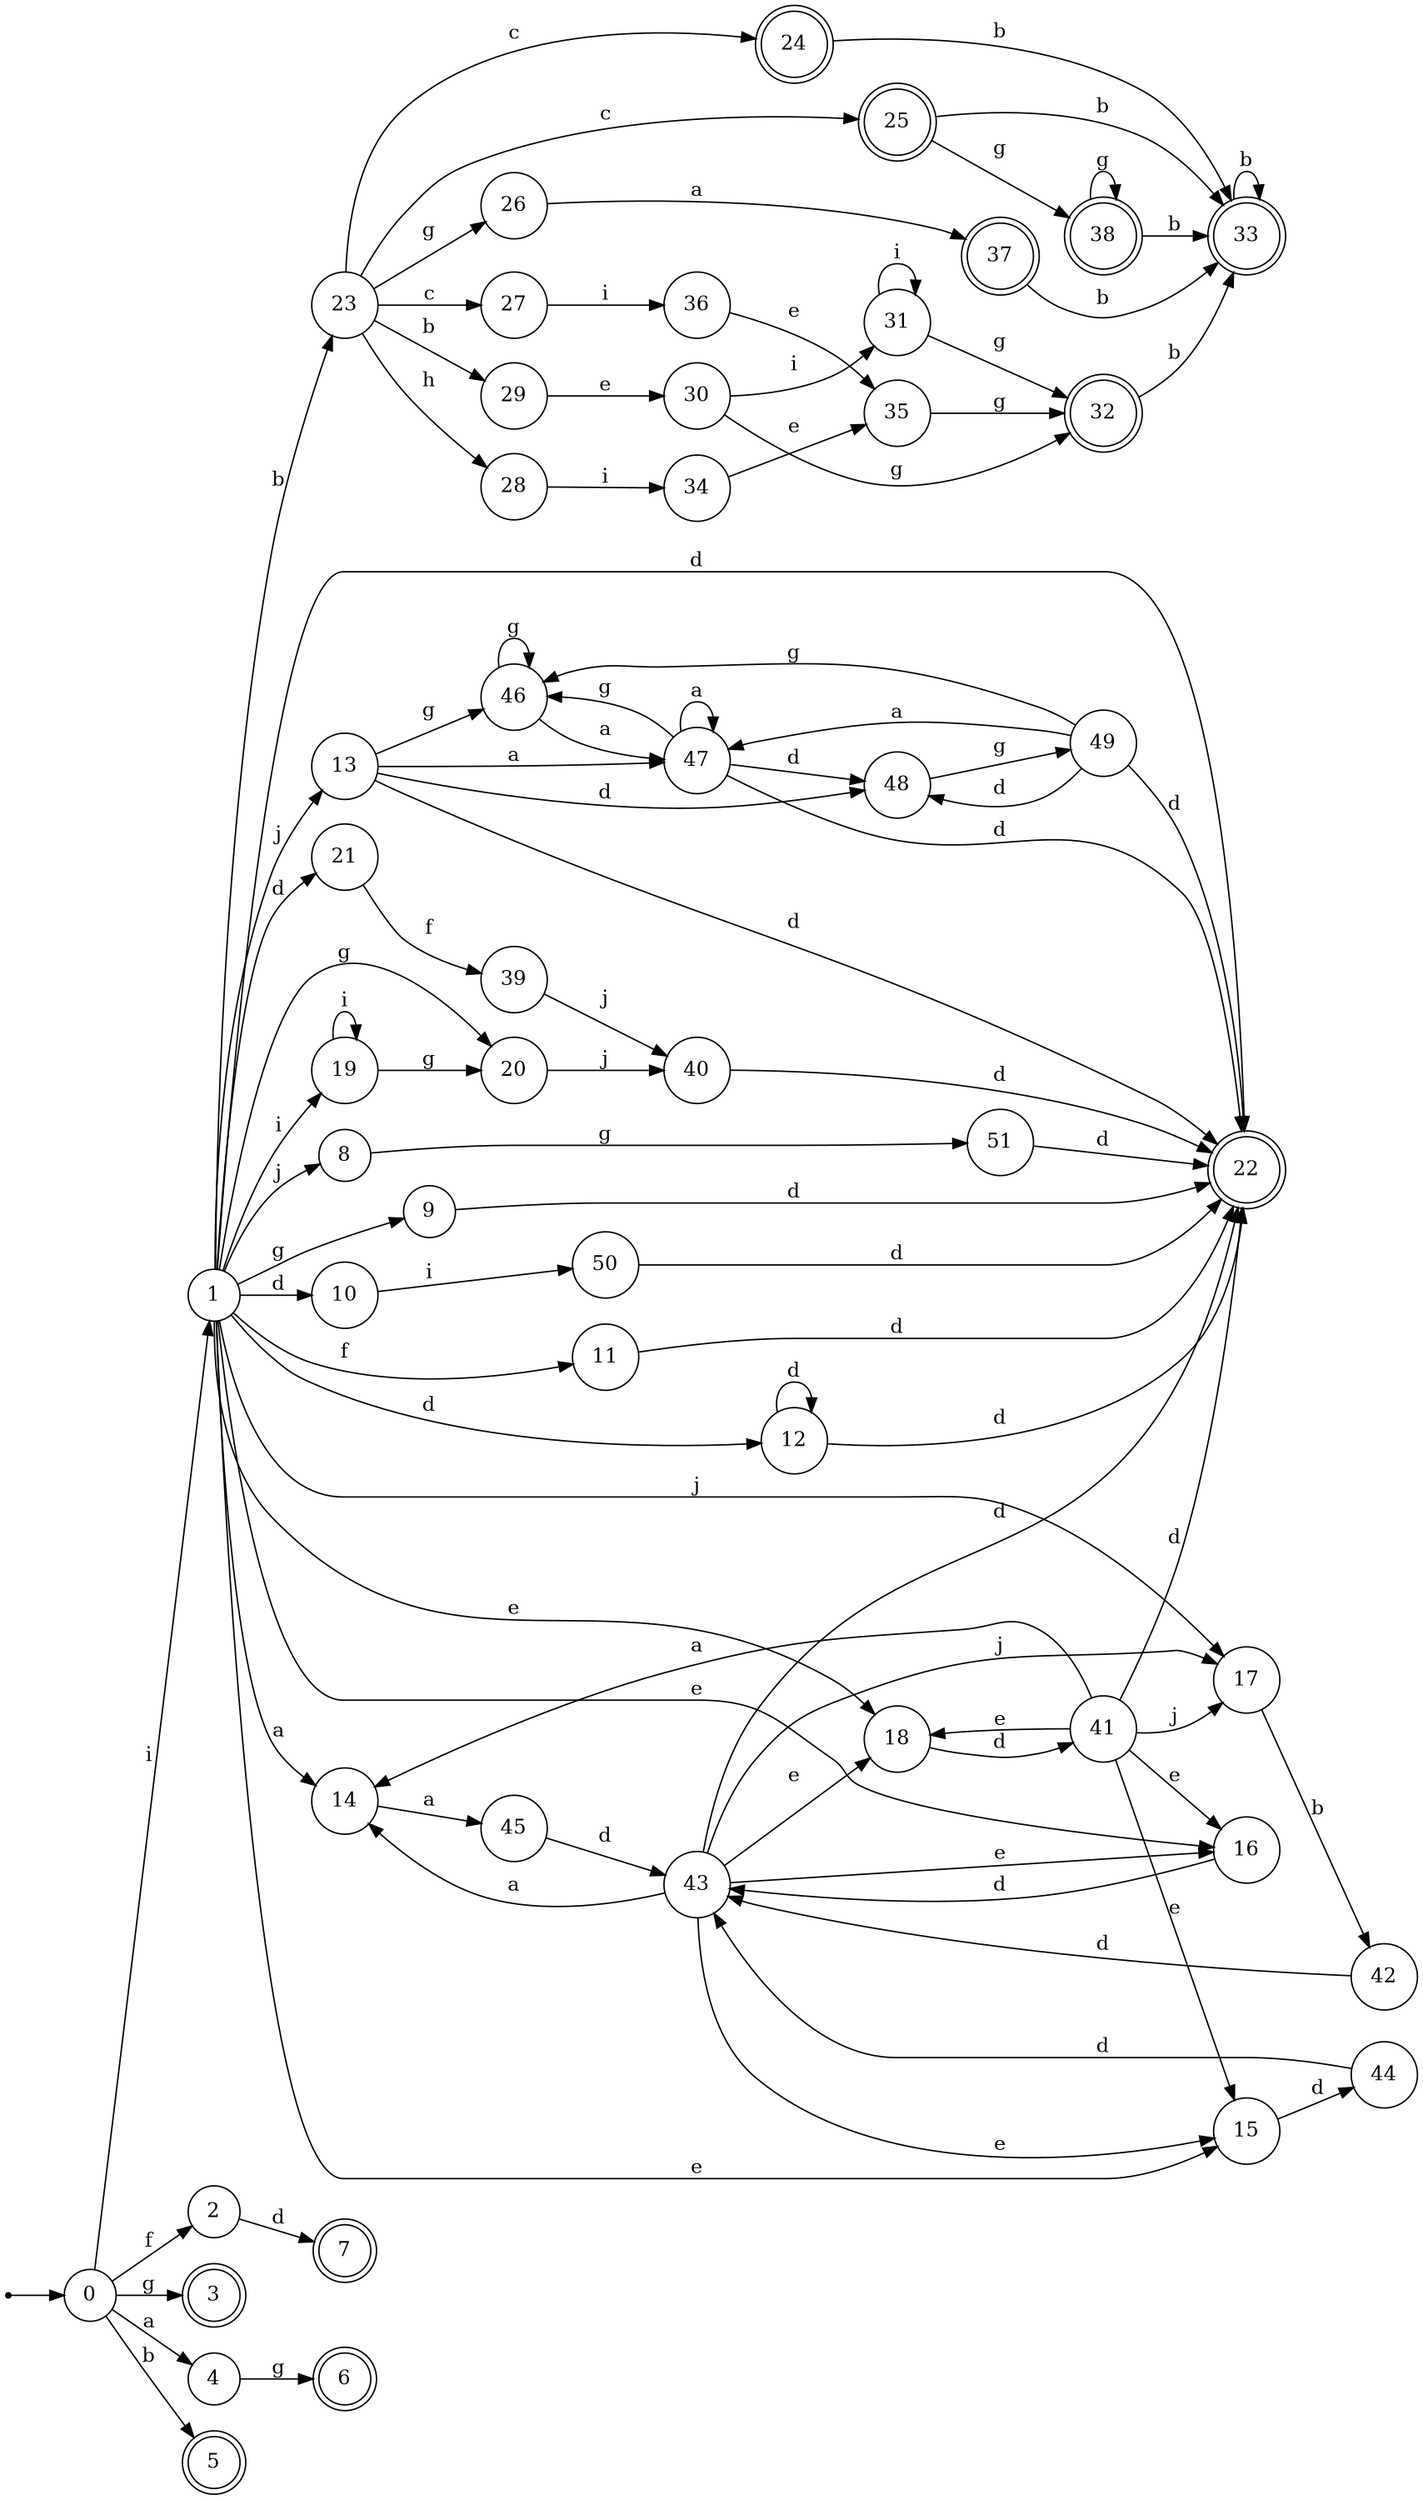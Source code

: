 digraph finite_state_machine {
rankdir=LR;
size="20,20";
node [shape = point]; "dummy0"
node [shape = circle]; "0";
"dummy0" -> "0";
node [shape = circle]; "1";
node [shape = circle]; "2";
node [shape = doublecircle]; "3";node [shape = circle]; "4";
node [shape = doublecircle]; "5";node [shape = doublecircle]; "6";node [shape = doublecircle]; "7";node [shape = circle]; "8";
node [shape = circle]; "9";
node [shape = circle]; "10";
node [shape = circle]; "11";
node [shape = circle]; "12";
node [shape = circle]; "13";
node [shape = circle]; "14";
node [shape = circle]; "15";
node [shape = circle]; "16";
node [shape = circle]; "17";
node [shape = circle]; "18";
node [shape = circle]; "19";
node [shape = circle]; "20";
node [shape = circle]; "21";
node [shape = doublecircle]; "22";node [shape = circle]; "23";
node [shape = doublecircle]; "24";node [shape = doublecircle]; "25";node [shape = circle]; "26";
node [shape = circle]; "27";
node [shape = circle]; "28";
node [shape = circle]; "29";
node [shape = circle]; "30";
node [shape = circle]; "31";
node [shape = doublecircle]; "32";node [shape = doublecircle]; "33";node [shape = circle]; "34";
node [shape = circle]; "35";
node [shape = circle]; "36";
node [shape = doublecircle]; "37";node [shape = doublecircle]; "38";node [shape = circle]; "39";
node [shape = circle]; "40";
node [shape = circle]; "41";
node [shape = circle]; "42";
node [shape = circle]; "43";
node [shape = circle]; "44";
node [shape = circle]; "45";
node [shape = circle]; "46";
node [shape = circle]; "47";
node [shape = circle]; "48";
node [shape = circle]; "49";
node [shape = circle]; "50";
node [shape = circle]; "51";
"0" -> "1" [label = "i"];
 "0" -> "2" [label = "f"];
 "0" -> "3" [label = "g"];
 "0" -> "4" [label = "a"];
 "0" -> "5" [label = "b"];
 "4" -> "6" [label = "g"];
 "2" -> "7" [label = "d"];
 "1" -> "8" [label = "j"];
 "1" -> "17" [label = "j"];
 "1" -> "13" [label = "j"];
 "1" -> "9" [label = "g"];
 "1" -> "20" [label = "g"];
 "1" -> "10" [label = "d"];
 "1" -> "12" [label = "d"];
 "1" -> "21" [label = "d"];
 "1" -> "22" [label = "d"];
 "1" -> "11" [label = "f"];
 "1" -> "14" [label = "a"];
 "1" -> "16" [label = "e"];
 "1" -> "18" [label = "e"];
 "1" -> "15" [label = "e"];
 "1" -> "19" [label = "i"];
 "1" -> "23" [label = "b"];
 "23" -> "24" [label = "c"];
 "23" -> "25" [label = "c"];
 "23" -> "27" [label = "c"];
 "23" -> "26" [label = "g"];
 "23" -> "28" [label = "h"];
 "23" -> "29" [label = "b"];
 "29" -> "30" [label = "e"];
 "30" -> "31" [label = "i"];
 "30" -> "32" [label = "g"];
 "32" -> "33" [label = "b"];
 "33" -> "33" [label = "b"];
 "31" -> "31" [label = "i"];
 "31" -> "32" [label = "g"];
 "28" -> "34" [label = "i"];
 "34" -> "35" [label = "e"];
 "35" -> "32" [label = "g"];
 "27" -> "36" [label = "i"];
 "36" -> "35" [label = "e"];
 "26" -> "37" [label = "a"];
 "37" -> "33" [label = "b"];
 "25" -> "38" [label = "g"];
 "25" -> "33" [label = "b"];
 "38" -> "38" [label = "g"];
 "38" -> "33" [label = "b"];
 "24" -> "33" [label = "b"];
 "21" -> "39" [label = "f"];
 "39" -> "40" [label = "j"];
 "40" -> "22" [label = "d"];
 "20" -> "40" [label = "j"];
 "19" -> "19" [label = "i"];
 "19" -> "20" [label = "g"];
 "18" -> "41" [label = "d"];
 "41" -> "16" [label = "e"];
 "41" -> "18" [label = "e"];
 "41" -> "15" [label = "e"];
 "41" -> "14" [label = "a"];
 "41" -> "17" [label = "j"];
 "41" -> "22" [label = "d"];
 "17" -> "42" [label = "b"];
 "42" -> "43" [label = "d"];
 "43" -> "14" [label = "a"];
 "43" -> "16" [label = "e"];
 "43" -> "18" [label = "e"];
 "43" -> "15" [label = "e"];
 "43" -> "17" [label = "j"];
 "43" -> "22" [label = "d"];
 "16" -> "43" [label = "d"];
 "15" -> "44" [label = "d"];
 "44" -> "43" [label = "d"];
 "14" -> "45" [label = "a"];
 "45" -> "43" [label = "d"];
 "13" -> "46" [label = "g"];
 "13" -> "47" [label = "a"];
 "13" -> "48" [label = "d"];
 "13" -> "22" [label = "d"];
 "48" -> "49" [label = "g"];
 "49" -> "48" [label = "d"];
 "49" -> "22" [label = "d"];
 "49" -> "46" [label = "g"];
 "49" -> "47" [label = "a"];
 "47" -> "47" [label = "a"];
 "47" -> "46" [label = "g"];
 "47" -> "48" [label = "d"];
 "47" -> "22" [label = "d"];
 "46" -> "46" [label = "g"];
 "46" -> "47" [label = "a"];
 "12" -> "12" [label = "d"];
 "12" -> "22" [label = "d"];
 "11" -> "22" [label = "d"];
 "10" -> "50" [label = "i"];
 "50" -> "22" [label = "d"];
 "9" -> "22" [label = "d"];
 "8" -> "51" [label = "g"];
 "51" -> "22" [label = "d"];
 }
